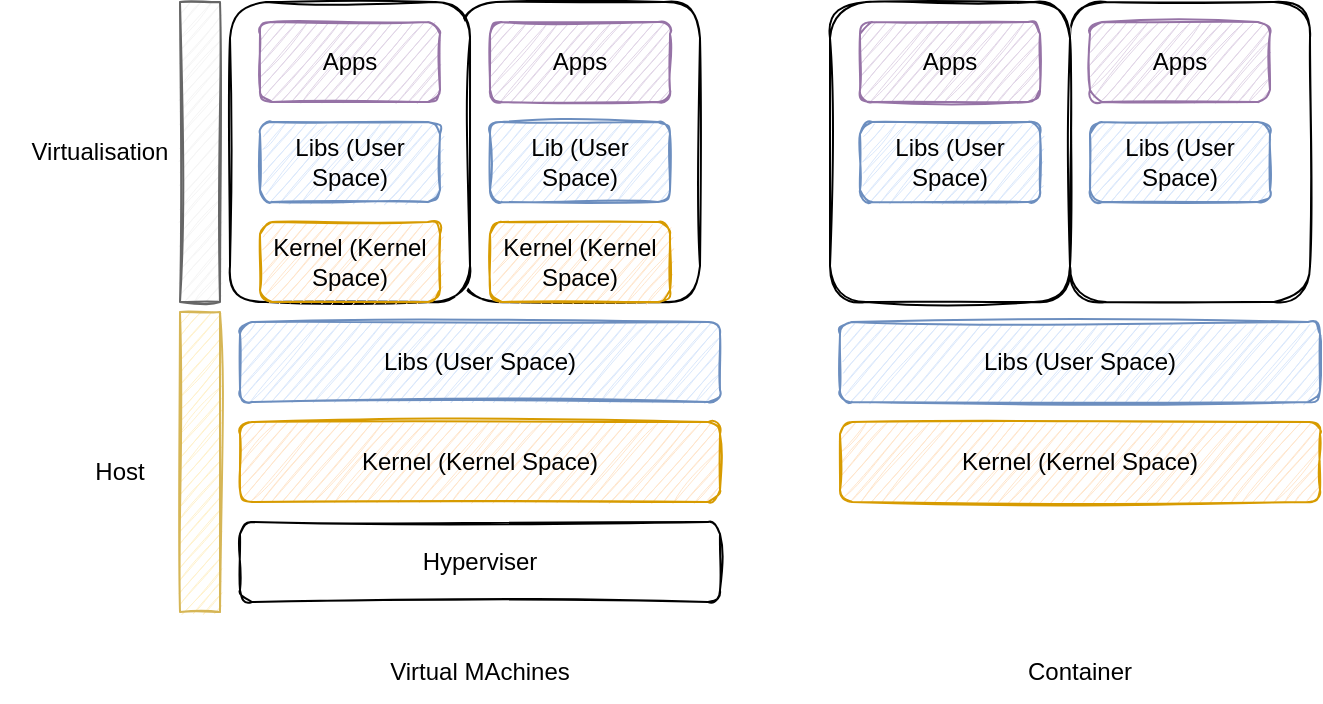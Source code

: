 <mxfile version="16.4.5" type="github"><diagram id="zls0-v9GnCH75Q_ydFOd" name="Page-1"><mxGraphModel dx="782" dy="379" grid="1" gridSize="10" guides="1" tooltips="1" connect="1" arrows="1" fold="1" page="1" pageScale="1" pageWidth="850" pageHeight="1100" math="0" shadow="0"><root><mxCell id="0"/><mxCell id="1" parent="0"/><mxCell id="d4WCtIkLHUZo1yUL4gTc-22" value="" style="rounded=1;whiteSpace=wrap;html=1;sketch=1;" parent="1" vertex="1"><mxGeometry x="535" y="470" width="120" height="150" as="geometry"/></mxCell><mxCell id="d4WCtIkLHUZo1yUL4gTc-21" value="" style="rounded=1;whiteSpace=wrap;html=1;sketch=1;" parent="1" vertex="1"><mxGeometry x="415" y="470" width="120" height="150" as="geometry"/></mxCell><mxCell id="d4WCtIkLHUZo1yUL4gTc-20" value="" style="rounded=1;whiteSpace=wrap;html=1;sketch=1;" parent="1" vertex="1"><mxGeometry x="230" y="470" width="120" height="150" as="geometry"/></mxCell><mxCell id="d4WCtIkLHUZo1yUL4gTc-19" value="" style="rounded=1;whiteSpace=wrap;html=1;sketch=1;" parent="1" vertex="1"><mxGeometry x="115" y="470" width="120" height="150" as="geometry"/></mxCell><mxCell id="d4WCtIkLHUZo1yUL4gTc-1" value="Hyperviser" style="rounded=1;whiteSpace=wrap;html=1;sketch=1;" parent="1" vertex="1"><mxGeometry x="120" y="730" width="240" height="40" as="geometry"/></mxCell><mxCell id="d4WCtIkLHUZo1yUL4gTc-2" value="Kernel (Kernel Space)" style="rounded=1;whiteSpace=wrap;html=1;fillColor=#ffe6cc;strokeColor=#d79b00;sketch=1;" parent="1" vertex="1"><mxGeometry x="120" y="680" width="240" height="40" as="geometry"/></mxCell><mxCell id="d4WCtIkLHUZo1yUL4gTc-3" value="Libs (User Space)" style="rounded=1;whiteSpace=wrap;html=1;fillColor=#dae8fc;strokeColor=#6c8ebf;sketch=1;" parent="1" vertex="1"><mxGeometry x="120" y="630" width="240" height="40" as="geometry"/></mxCell><mxCell id="d4WCtIkLHUZo1yUL4gTc-4" value="Kernel (Kernel Space)" style="rounded=1;whiteSpace=wrap;html=1;fillColor=#ffe6cc;strokeColor=#d79b00;sketch=1;" parent="1" vertex="1"><mxGeometry x="130" y="580" width="90" height="40" as="geometry"/></mxCell><mxCell id="d4WCtIkLHUZo1yUL4gTc-5" value="Libs (User Space)" style="rounded=1;whiteSpace=wrap;html=1;fillColor=#dae8fc;strokeColor=#6c8ebf;sketch=1;" parent="1" vertex="1"><mxGeometry x="130" y="530" width="90" height="40" as="geometry"/></mxCell><mxCell id="d4WCtIkLHUZo1yUL4gTc-6" value="Kernel (Kernel Space)" style="rounded=1;whiteSpace=wrap;html=1;fillColor=#ffe6cc;strokeColor=#d79b00;sketch=1;" parent="1" vertex="1"><mxGeometry x="245" y="580" width="90" height="40" as="geometry"/></mxCell><mxCell id="d4WCtIkLHUZo1yUL4gTc-7" value="Lib (User Space)" style="rounded=1;whiteSpace=wrap;html=1;fillColor=#dae8fc;strokeColor=#6c8ebf;sketch=1;" parent="1" vertex="1"><mxGeometry x="245" y="530" width="90" height="40" as="geometry"/></mxCell><mxCell id="d4WCtIkLHUZo1yUL4gTc-8" value="Apps" style="rounded=1;whiteSpace=wrap;html=1;fillColor=#e1d5e7;strokeColor=#9673a6;sketch=1;" parent="1" vertex="1"><mxGeometry x="130" y="480" width="90" height="40" as="geometry"/></mxCell><mxCell id="d4WCtIkLHUZo1yUL4gTc-9" value="Apps" style="rounded=1;whiteSpace=wrap;html=1;fillColor=#e1d5e7;strokeColor=#9673a6;sketch=1;" parent="1" vertex="1"><mxGeometry x="245" y="480" width="90" height="40" as="geometry"/></mxCell><mxCell id="d4WCtIkLHUZo1yUL4gTc-11" value="Kernel (Kernel Space)" style="rounded=1;whiteSpace=wrap;html=1;fillColor=#ffe6cc;strokeColor=#d79b00;sketch=1;" parent="1" vertex="1"><mxGeometry x="420" y="680" width="240" height="40" as="geometry"/></mxCell><mxCell id="d4WCtIkLHUZo1yUL4gTc-12" value="Libs (User Space)" style="rounded=1;whiteSpace=wrap;html=1;fillColor=#dae8fc;strokeColor=#6c8ebf;sketch=1;" parent="1" vertex="1"><mxGeometry x="420" y="630" width="240" height="40" as="geometry"/></mxCell><mxCell id="d4WCtIkLHUZo1yUL4gTc-14" value="Libs (User Space)" style="rounded=1;whiteSpace=wrap;html=1;fillColor=#dae8fc;strokeColor=#6c8ebf;sketch=1;" parent="1" vertex="1"><mxGeometry x="430" y="530" width="90" height="40" as="geometry"/></mxCell><mxCell id="d4WCtIkLHUZo1yUL4gTc-16" value="Libs (User Space)" style="rounded=1;whiteSpace=wrap;html=1;fillColor=#dae8fc;strokeColor=#6c8ebf;sketch=1;" parent="1" vertex="1"><mxGeometry x="545" y="530" width="90" height="40" as="geometry"/></mxCell><mxCell id="d4WCtIkLHUZo1yUL4gTc-17" value="Apps" style="rounded=1;whiteSpace=wrap;html=1;fillColor=#e1d5e7;strokeColor=#9673a6;sketch=1;" parent="1" vertex="1"><mxGeometry x="430" y="480" width="90" height="40" as="geometry"/></mxCell><mxCell id="d4WCtIkLHUZo1yUL4gTc-18" value="Apps" style="rounded=1;whiteSpace=wrap;html=1;fillColor=#e1d5e7;strokeColor=#9673a6;sketch=1;" parent="1" vertex="1"><mxGeometry x="545" y="480" width="90" height="40" as="geometry"/></mxCell><mxCell id="d4WCtIkLHUZo1yUL4gTc-23" value="Virtual MAchines" style="text;html=1;strokeColor=none;fillColor=none;align=center;verticalAlign=middle;whiteSpace=wrap;rounded=0;sketch=1;" parent="1" vertex="1"><mxGeometry x="190" y="790" width="100" height="30" as="geometry"/></mxCell><mxCell id="d4WCtIkLHUZo1yUL4gTc-24" value="Container" style="text;html=1;strokeColor=none;fillColor=none;align=center;verticalAlign=middle;whiteSpace=wrap;rounded=0;sketch=1;" parent="1" vertex="1"><mxGeometry x="490" y="790" width="100" height="30" as="geometry"/></mxCell><mxCell id="d4WCtIkLHUZo1yUL4gTc-25" value="Virtualisation" style="text;html=1;strokeColor=none;fillColor=none;align=center;verticalAlign=middle;whiteSpace=wrap;rounded=0;sketch=1;" parent="1" vertex="1"><mxGeometry y="530" width="100" height="30" as="geometry"/></mxCell><mxCell id="d4WCtIkLHUZo1yUL4gTc-26" value="Host" style="text;html=1;strokeColor=none;fillColor=none;align=center;verticalAlign=middle;whiteSpace=wrap;rounded=0;sketch=1;" parent="1" vertex="1"><mxGeometry x="10" y="690" width="100" height="30" as="geometry"/></mxCell><mxCell id="d4WCtIkLHUZo1yUL4gTc-27" value="" style="rounded=0;whiteSpace=wrap;html=1;sketch=1;fillColor=#fff2cc;strokeColor=#d6b656;" parent="1" vertex="1"><mxGeometry x="90" y="625" width="20" height="150" as="geometry"/></mxCell><mxCell id="d4WCtIkLHUZo1yUL4gTc-28" value="" style="rounded=0;whiteSpace=wrap;html=1;sketch=1;fillColor=#f5f5f5;fontColor=#333333;strokeColor=#666666;" parent="1" vertex="1"><mxGeometry x="90" y="470" width="20" height="150" as="geometry"/></mxCell></root></mxGraphModel></diagram></mxfile>